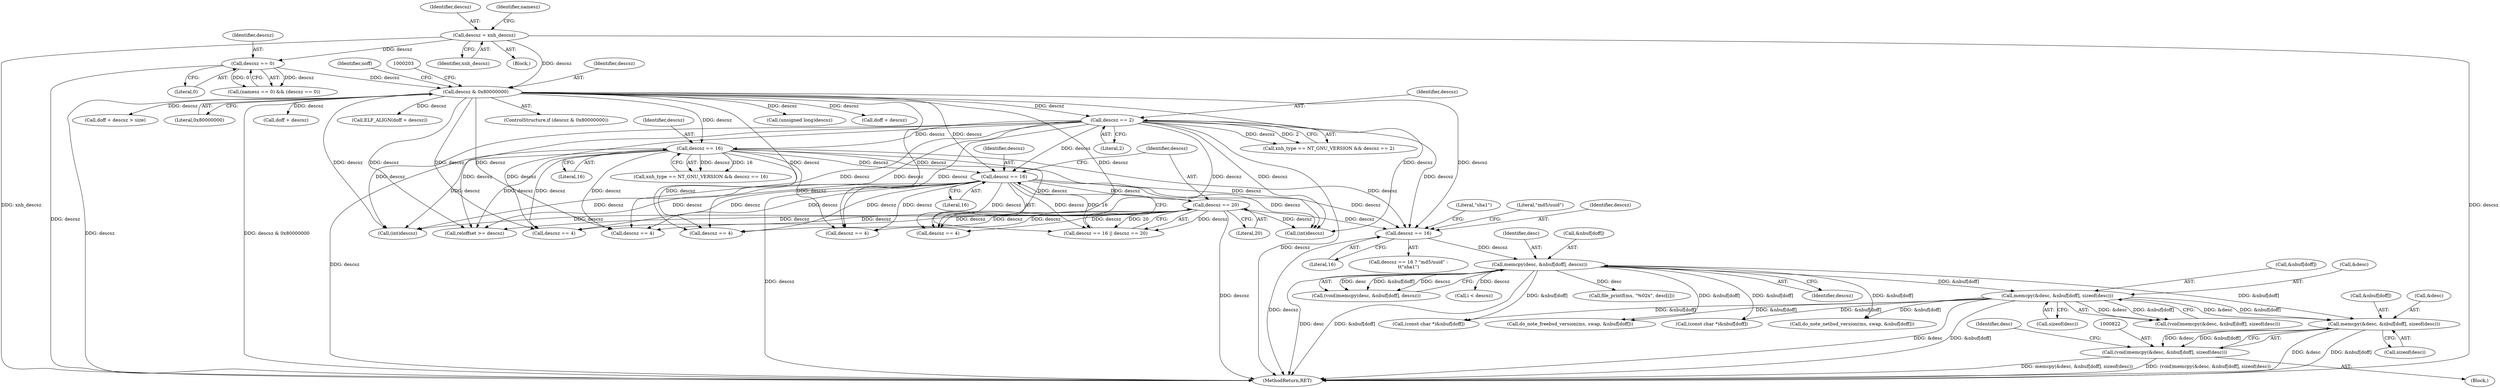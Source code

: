 digraph "0_file_39c7ac1106be844a5296d3eb5971946cc09ffda0@API" {
"1000823" [label="(Call,memcpy(&desc, &nbuf[doff], sizeof(desc)))"];
"1000555" [label="(Call,memcpy(&desc, &nbuf[doff], sizeof(desc)))"];
"1000490" [label="(Call,memcpy(desc, &nbuf[doff], descsz))"];
"1000479" [label="(Call,descsz == 16)"];
"1000464" [label="(Call,descsz == 16)"];
"1000317" [label="(Call,descsz == 16)"];
"1000282" [label="(Call,descsz == 2)"];
"1000198" [label="(Call,descsz & 0x80000000)"];
"1000163" [label="(Call,descsz = xnh_descsz)"];
"1000171" [label="(Call,descsz == 0)"];
"1000467" [label="(Call,descsz == 20)"];
"1000821" [label="(Call,(void)memcpy(&desc, &nbuf[doff], sizeof(desc)))"];
"1000483" [label="(Literal,\"sha1\")"];
"1000465" [label="(Identifier,descsz)"];
"1000555" [label="(Call,memcpy(&desc, &nbuf[doff], sizeof(desc)))"];
"1000810" [label="(Block,)"];
"1000282" [label="(Call,descsz == 2)"];
"1000283" [label="(Identifier,descsz)"];
"1000468" [label="(Identifier,descsz)"];
"1000237" [label="(Call,doff + descsz > size)"];
"1000200" [label="(Literal,0x80000000)"];
"1000826" [label="(Call,&nbuf[doff])"];
"1000553" [label="(Call,(void)memcpy(&desc, &nbuf[doff], sizeof(desc)))"];
"1000163" [label="(Call,descsz = xnh_descsz)"];
"1000173" [label="(Literal,0)"];
"1000319" [label="(Literal,16)"];
"1000466" [label="(Literal,16)"];
"1000284" [label="(Literal,2)"];
"1000508" [label="(Call,file_printf(ms, \"%02x\", desc[i]))"];
"1000491" [label="(Identifier,desc)"];
"1000172" [label="(Identifier,descsz)"];
"1000478" [label="(Call,descsz == 16 ? \"md5/uuid\" :\n\t\t\"sha1\")"];
"1000558" [label="(Call,&nbuf[doff])"];
"1000464" [label="(Call,descsz == 16)"];
"1000467" [label="(Call,descsz == 20)"];
"1000317" [label="(Call,descsz == 16)"];
"1001093" [label="(Call,reloffset >= descsz)"];
"1000233" [label="(Call,doff + descsz)"];
"1000807" [label="(Call,descsz == 4)"];
"1000164" [label="(Identifier,descsz)"];
"1000232" [label="(Call,ELF_ALIGN(doff + descsz))"];
"1000169" [label="(Identifier,namesz)"];
"1000469" [label="(Literal,20)"];
"1001237" [label="(MethodReturn,RET)"];
"1000496" [label="(Identifier,descsz)"];
"1000165" [label="(Identifier,xnh_descsz)"];
"1000198" [label="(Call,descsz & 0x80000000)"];
"1000685" [label="(Call,(const char *)&nbuf[doff])"];
"1000638" [label="(Call,descsz == 4)"];
"1000197" [label="(ControlStructure,if (descsz & 0x80000000))"];
"1000731" [label="(Call,descsz == 4)"];
"1000313" [label="(Call,xnh_type == NT_GNU_VERSION && descsz == 16)"];
"1000665" [label="(Call,(const char *)&nbuf[doff])"];
"1000492" [label="(Call,&nbuf[doff])"];
"1000824" [label="(Call,&desc)"];
"1000542" [label="(Call,descsz == 4)"];
"1000768" [label="(Call,descsz == 4)"];
"1000479" [label="(Call,descsz == 16)"];
"1000642" [label="(Call,do_note_netbsd_version(ms, swap, &nbuf[doff]))"];
"1000207" [label="(Call,(unsigned long)descsz)"];
"1000238" [label="(Call,doff + descsz)"];
"1000199" [label="(Identifier,descsz)"];
"1000125" [label="(Block,)"];
"1000463" [label="(Call,descsz == 16 || descsz == 20)"];
"1000662" [label="(Call,(int)descsz)"];
"1000318" [label="(Identifier,descsz)"];
"1000167" [label="(Call,(namesz == 0) && (descsz == 0))"];
"1000823" [label="(Call,memcpy(&desc, &nbuf[doff], sizeof(desc)))"];
"1000562" [label="(Call,sizeof(desc))"];
"1000821" [label="(Call,(void)memcpy(&desc, &nbuf[doff], sizeof(desc)))"];
"1000482" [label="(Literal,\"md5/uuid\")"];
"1000171" [label="(Call,descsz == 0)"];
"1000488" [label="(Call,(void)memcpy(desc, &nbuf[doff], descsz))"];
"1000278" [label="(Call,xnh_type == NT_GNU_VERSION && descsz == 2)"];
"1000501" [label="(Call,i < descsz)"];
"1000735" [label="(Call,do_note_freebsd_version(ms, swap, &nbuf[doff]))"];
"1000830" [label="(Call,sizeof(desc))"];
"1000490" [label="(Call,memcpy(desc, &nbuf[doff], descsz))"];
"1000682" [label="(Call,(int)descsz)"];
"1000213" [label="(Identifier,noff)"];
"1000833" [label="(Identifier,desc)"];
"1000481" [label="(Literal,16)"];
"1000556" [label="(Call,&desc)"];
"1000480" [label="(Identifier,descsz)"];
"1000823" -> "1000821"  [label="AST: "];
"1000823" -> "1000830"  [label="CFG: "];
"1000824" -> "1000823"  [label="AST: "];
"1000826" -> "1000823"  [label="AST: "];
"1000830" -> "1000823"  [label="AST: "];
"1000821" -> "1000823"  [label="CFG: "];
"1000823" -> "1001237"  [label="DDG: &desc"];
"1000823" -> "1001237"  [label="DDG: &nbuf[doff]"];
"1000823" -> "1000821"  [label="DDG: &desc"];
"1000823" -> "1000821"  [label="DDG: &nbuf[doff]"];
"1000555" -> "1000823"  [label="DDG: &desc"];
"1000555" -> "1000823"  [label="DDG: &nbuf[doff]"];
"1000490" -> "1000823"  [label="DDG: &nbuf[doff]"];
"1000555" -> "1000553"  [label="AST: "];
"1000555" -> "1000562"  [label="CFG: "];
"1000556" -> "1000555"  [label="AST: "];
"1000558" -> "1000555"  [label="AST: "];
"1000562" -> "1000555"  [label="AST: "];
"1000553" -> "1000555"  [label="CFG: "];
"1000555" -> "1001237"  [label="DDG: &desc"];
"1000555" -> "1001237"  [label="DDG: &nbuf[doff]"];
"1000555" -> "1000553"  [label="DDG: &desc"];
"1000555" -> "1000553"  [label="DDG: &nbuf[doff]"];
"1000490" -> "1000555"  [label="DDG: &nbuf[doff]"];
"1000555" -> "1000642"  [label="DDG: &nbuf[doff]"];
"1000555" -> "1000665"  [label="DDG: &nbuf[doff]"];
"1000555" -> "1000685"  [label="DDG: &nbuf[doff]"];
"1000555" -> "1000735"  [label="DDG: &nbuf[doff]"];
"1000490" -> "1000488"  [label="AST: "];
"1000490" -> "1000496"  [label="CFG: "];
"1000491" -> "1000490"  [label="AST: "];
"1000492" -> "1000490"  [label="AST: "];
"1000496" -> "1000490"  [label="AST: "];
"1000488" -> "1000490"  [label="CFG: "];
"1000490" -> "1001237"  [label="DDG: desc"];
"1000490" -> "1001237"  [label="DDG: &nbuf[doff]"];
"1000490" -> "1000488"  [label="DDG: desc"];
"1000490" -> "1000488"  [label="DDG: &nbuf[doff]"];
"1000490" -> "1000488"  [label="DDG: descsz"];
"1000479" -> "1000490"  [label="DDG: descsz"];
"1000490" -> "1000501"  [label="DDG: descsz"];
"1000490" -> "1000508"  [label="DDG: desc"];
"1000490" -> "1000642"  [label="DDG: &nbuf[doff]"];
"1000490" -> "1000665"  [label="DDG: &nbuf[doff]"];
"1000490" -> "1000685"  [label="DDG: &nbuf[doff]"];
"1000490" -> "1000735"  [label="DDG: &nbuf[doff]"];
"1000479" -> "1000478"  [label="AST: "];
"1000479" -> "1000481"  [label="CFG: "];
"1000480" -> "1000479"  [label="AST: "];
"1000481" -> "1000479"  [label="AST: "];
"1000482" -> "1000479"  [label="CFG: "];
"1000483" -> "1000479"  [label="CFG: "];
"1000479" -> "1001237"  [label="DDG: descsz"];
"1000464" -> "1000479"  [label="DDG: descsz"];
"1000317" -> "1000479"  [label="DDG: descsz"];
"1000467" -> "1000479"  [label="DDG: descsz"];
"1000282" -> "1000479"  [label="DDG: descsz"];
"1000198" -> "1000479"  [label="DDG: descsz"];
"1000464" -> "1000463"  [label="AST: "];
"1000464" -> "1000466"  [label="CFG: "];
"1000465" -> "1000464"  [label="AST: "];
"1000466" -> "1000464"  [label="AST: "];
"1000468" -> "1000464"  [label="CFG: "];
"1000463" -> "1000464"  [label="CFG: "];
"1000464" -> "1001237"  [label="DDG: descsz"];
"1000464" -> "1000463"  [label="DDG: descsz"];
"1000464" -> "1000463"  [label="DDG: 16"];
"1000317" -> "1000464"  [label="DDG: descsz"];
"1000282" -> "1000464"  [label="DDG: descsz"];
"1000198" -> "1000464"  [label="DDG: descsz"];
"1000464" -> "1000467"  [label="DDG: descsz"];
"1000464" -> "1000542"  [label="DDG: descsz"];
"1000464" -> "1000638"  [label="DDG: descsz"];
"1000464" -> "1000662"  [label="DDG: descsz"];
"1000464" -> "1000682"  [label="DDG: descsz"];
"1000464" -> "1000731"  [label="DDG: descsz"];
"1000464" -> "1000768"  [label="DDG: descsz"];
"1000464" -> "1000807"  [label="DDG: descsz"];
"1000464" -> "1001093"  [label="DDG: descsz"];
"1000317" -> "1000313"  [label="AST: "];
"1000317" -> "1000319"  [label="CFG: "];
"1000318" -> "1000317"  [label="AST: "];
"1000319" -> "1000317"  [label="AST: "];
"1000313" -> "1000317"  [label="CFG: "];
"1000317" -> "1001237"  [label="DDG: descsz"];
"1000317" -> "1000313"  [label="DDG: descsz"];
"1000317" -> "1000313"  [label="DDG: 16"];
"1000282" -> "1000317"  [label="DDG: descsz"];
"1000198" -> "1000317"  [label="DDG: descsz"];
"1000317" -> "1000542"  [label="DDG: descsz"];
"1000317" -> "1000638"  [label="DDG: descsz"];
"1000317" -> "1000662"  [label="DDG: descsz"];
"1000317" -> "1000682"  [label="DDG: descsz"];
"1000317" -> "1000731"  [label="DDG: descsz"];
"1000317" -> "1000768"  [label="DDG: descsz"];
"1000317" -> "1000807"  [label="DDG: descsz"];
"1000317" -> "1001093"  [label="DDG: descsz"];
"1000282" -> "1000278"  [label="AST: "];
"1000282" -> "1000284"  [label="CFG: "];
"1000283" -> "1000282"  [label="AST: "];
"1000284" -> "1000282"  [label="AST: "];
"1000278" -> "1000282"  [label="CFG: "];
"1000282" -> "1001237"  [label="DDG: descsz"];
"1000282" -> "1000278"  [label="DDG: descsz"];
"1000282" -> "1000278"  [label="DDG: 2"];
"1000198" -> "1000282"  [label="DDG: descsz"];
"1000282" -> "1000542"  [label="DDG: descsz"];
"1000282" -> "1000638"  [label="DDG: descsz"];
"1000282" -> "1000662"  [label="DDG: descsz"];
"1000282" -> "1000682"  [label="DDG: descsz"];
"1000282" -> "1000731"  [label="DDG: descsz"];
"1000282" -> "1000768"  [label="DDG: descsz"];
"1000282" -> "1000807"  [label="DDG: descsz"];
"1000282" -> "1001093"  [label="DDG: descsz"];
"1000198" -> "1000197"  [label="AST: "];
"1000198" -> "1000200"  [label="CFG: "];
"1000199" -> "1000198"  [label="AST: "];
"1000200" -> "1000198"  [label="AST: "];
"1000203" -> "1000198"  [label="CFG: "];
"1000213" -> "1000198"  [label="CFG: "];
"1000198" -> "1001237"  [label="DDG: descsz"];
"1000198" -> "1001237"  [label="DDG: descsz & 0x80000000"];
"1000163" -> "1000198"  [label="DDG: descsz"];
"1000171" -> "1000198"  [label="DDG: descsz"];
"1000198" -> "1000207"  [label="DDG: descsz"];
"1000198" -> "1000232"  [label="DDG: descsz"];
"1000198" -> "1000233"  [label="DDG: descsz"];
"1000198" -> "1000237"  [label="DDG: descsz"];
"1000198" -> "1000238"  [label="DDG: descsz"];
"1000198" -> "1000542"  [label="DDG: descsz"];
"1000198" -> "1000638"  [label="DDG: descsz"];
"1000198" -> "1000662"  [label="DDG: descsz"];
"1000198" -> "1000682"  [label="DDG: descsz"];
"1000198" -> "1000731"  [label="DDG: descsz"];
"1000198" -> "1000768"  [label="DDG: descsz"];
"1000198" -> "1000807"  [label="DDG: descsz"];
"1000198" -> "1001093"  [label="DDG: descsz"];
"1000163" -> "1000125"  [label="AST: "];
"1000163" -> "1000165"  [label="CFG: "];
"1000164" -> "1000163"  [label="AST: "];
"1000165" -> "1000163"  [label="AST: "];
"1000169" -> "1000163"  [label="CFG: "];
"1000163" -> "1001237"  [label="DDG: descsz"];
"1000163" -> "1001237"  [label="DDG: xnh_descsz"];
"1000163" -> "1000171"  [label="DDG: descsz"];
"1000171" -> "1000167"  [label="AST: "];
"1000171" -> "1000173"  [label="CFG: "];
"1000172" -> "1000171"  [label="AST: "];
"1000173" -> "1000171"  [label="AST: "];
"1000167" -> "1000171"  [label="CFG: "];
"1000171" -> "1001237"  [label="DDG: descsz"];
"1000171" -> "1000167"  [label="DDG: descsz"];
"1000171" -> "1000167"  [label="DDG: 0"];
"1000467" -> "1000463"  [label="AST: "];
"1000467" -> "1000469"  [label="CFG: "];
"1000468" -> "1000467"  [label="AST: "];
"1000469" -> "1000467"  [label="AST: "];
"1000463" -> "1000467"  [label="CFG: "];
"1000467" -> "1001237"  [label="DDG: descsz"];
"1000467" -> "1000463"  [label="DDG: descsz"];
"1000467" -> "1000463"  [label="DDG: 20"];
"1000467" -> "1000542"  [label="DDG: descsz"];
"1000467" -> "1000638"  [label="DDG: descsz"];
"1000467" -> "1000662"  [label="DDG: descsz"];
"1000467" -> "1000682"  [label="DDG: descsz"];
"1000467" -> "1000731"  [label="DDG: descsz"];
"1000467" -> "1000768"  [label="DDG: descsz"];
"1000467" -> "1000807"  [label="DDG: descsz"];
"1000467" -> "1001093"  [label="DDG: descsz"];
"1000821" -> "1000810"  [label="AST: "];
"1000822" -> "1000821"  [label="AST: "];
"1000833" -> "1000821"  [label="CFG: "];
"1000821" -> "1001237"  [label="DDG: memcpy(&desc, &nbuf[doff], sizeof(desc))"];
"1000821" -> "1001237"  [label="DDG: (void)memcpy(&desc, &nbuf[doff], sizeof(desc))"];
}
